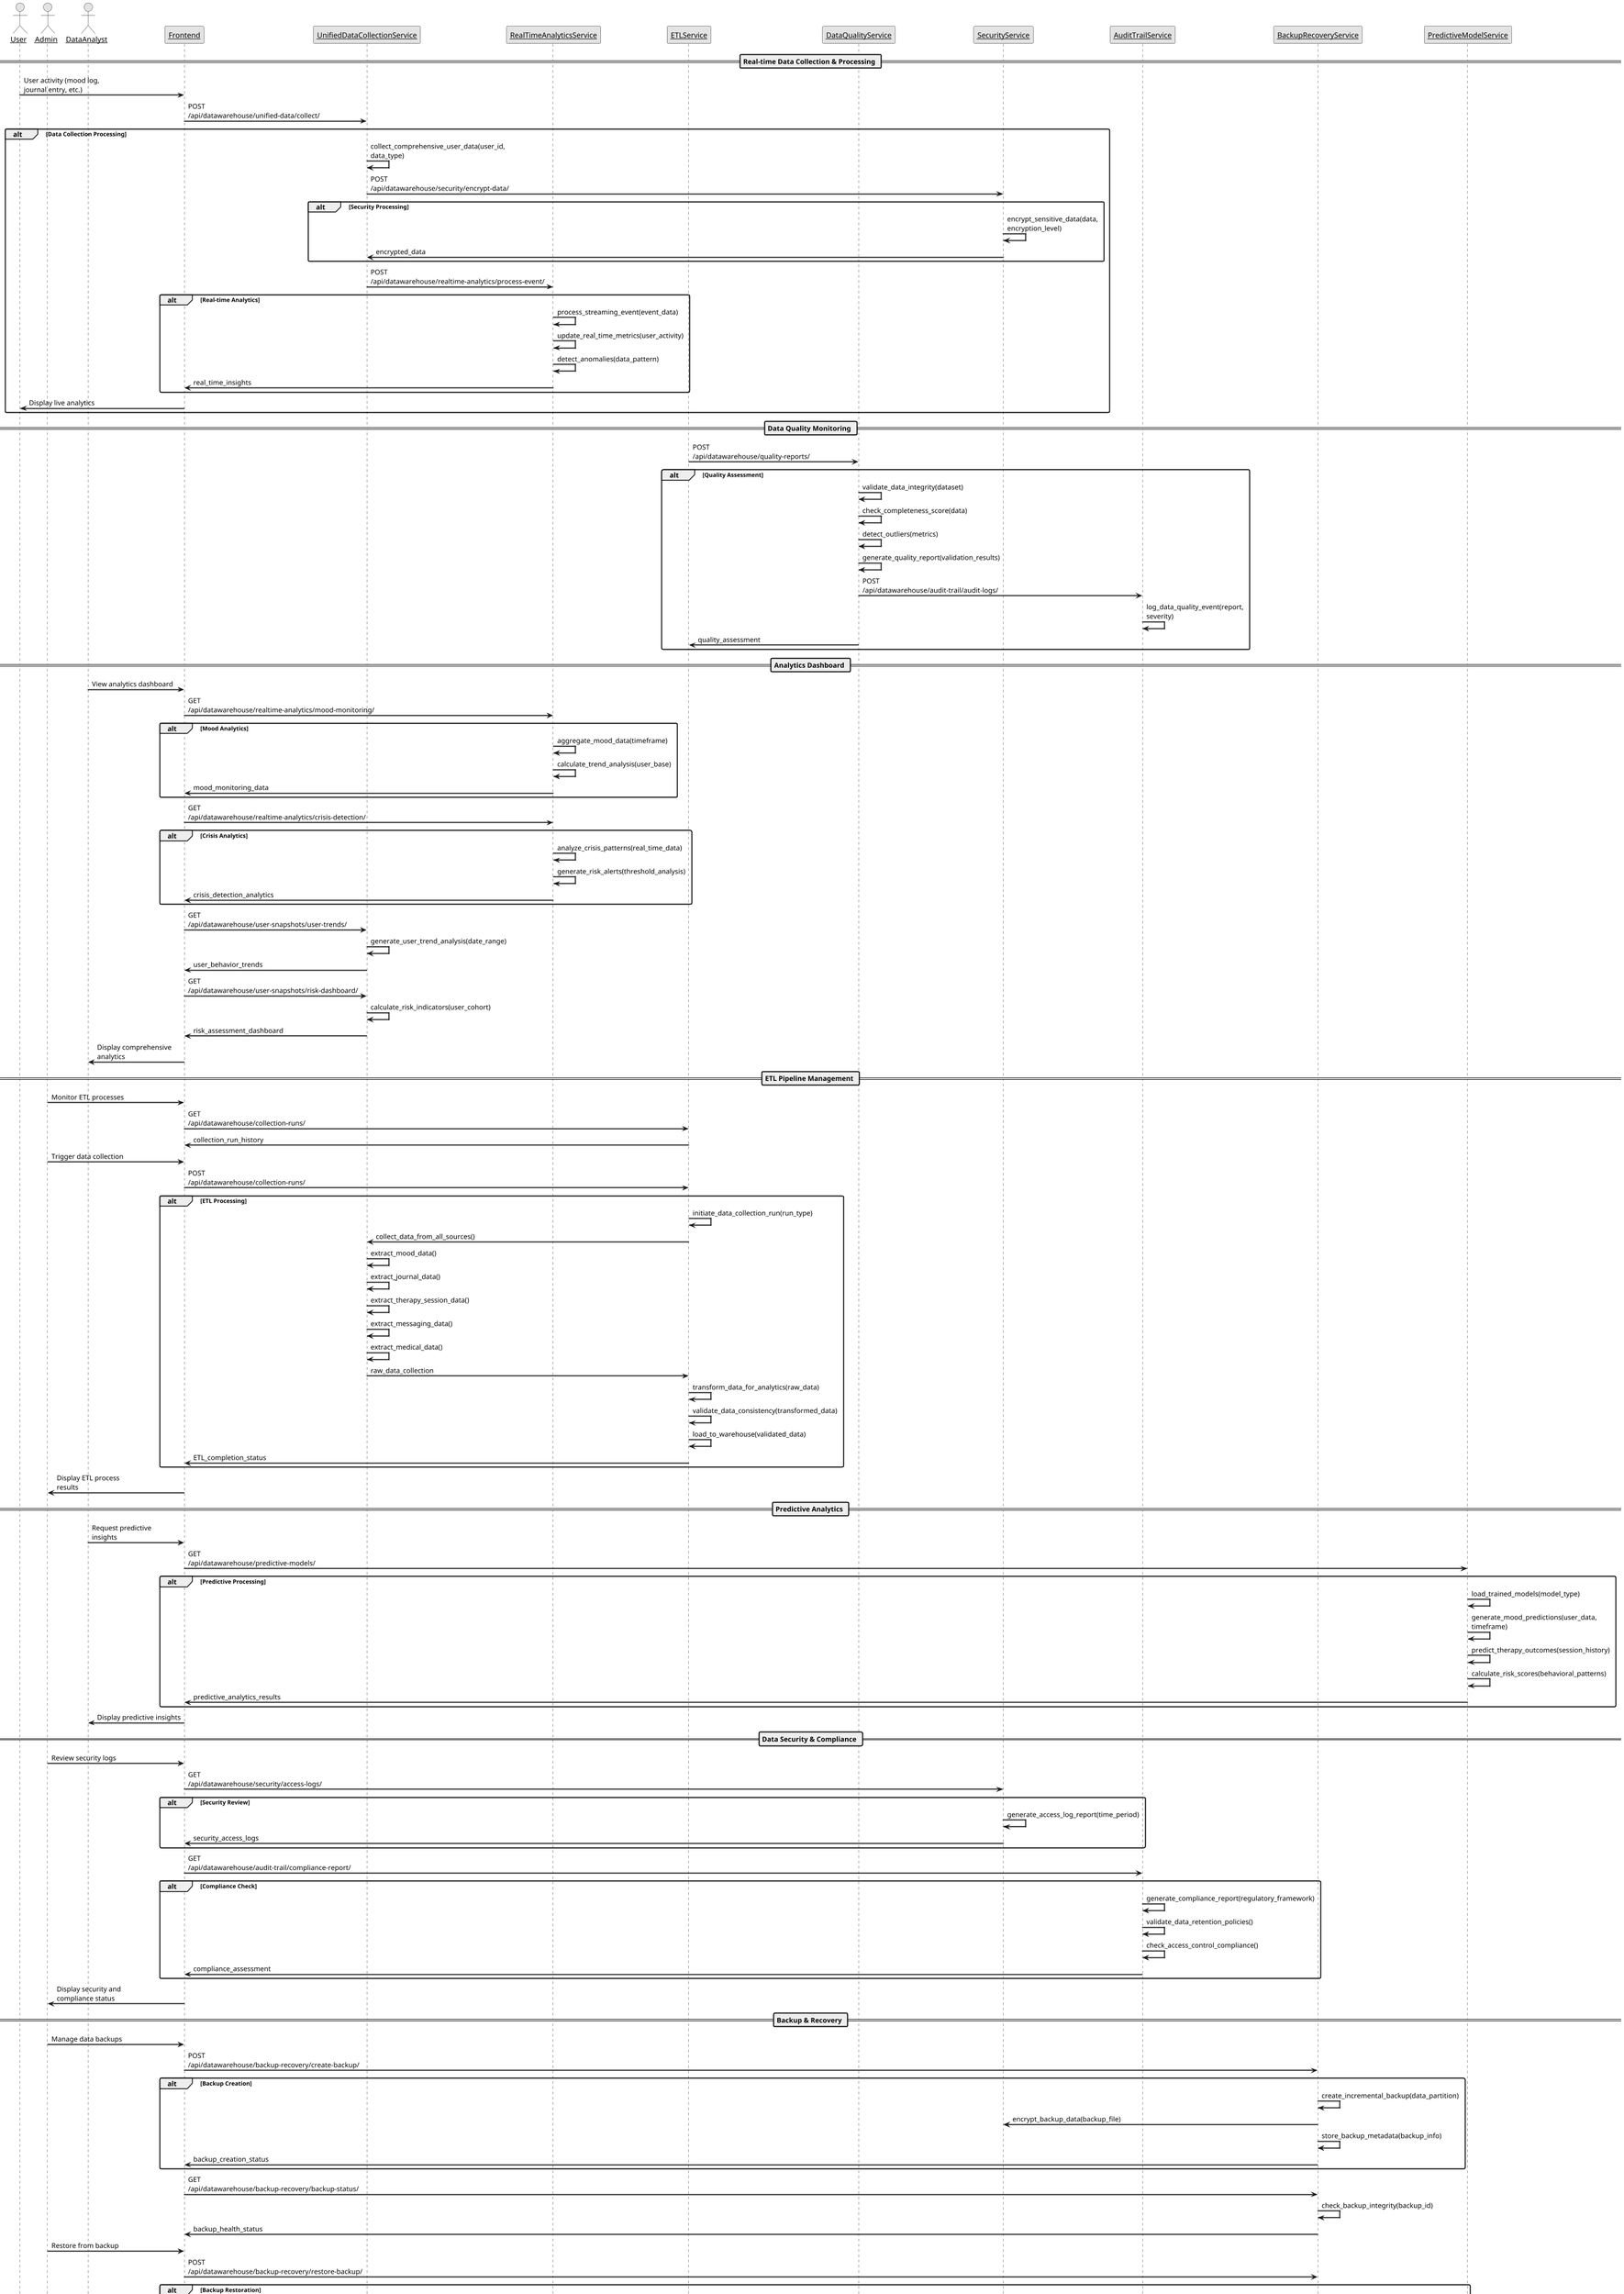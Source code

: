 @startuml Datawarehouse_Sequence_Diagram

skinparam sequenceArrowThickness 2
skinparam roundcorner 5
skinparam maxmessagesize 160
skinparam sequenceParticipant underline
skinparam handwritten false
skinparam monochrome true
skinparam dpi 150
scale 0.6

actor "User" as user
actor "Admin" as admin
actor "DataAnalyst" as analyst
participant "Frontend" as frontend
participant "UnifiedDataCollectionService" as unifiedCollection
participant "RealTimeAnalyticsService" as realtimeAnalytics
participant "ETLService" as etlService
participant "DataQualityService" as qualityService
participant "SecurityService" as securityService
participant "AuditTrailService" as auditService
participant "BackupRecoveryService" as backupService
participant "PredictiveModelService" as predictiveService

== Real-time Data Collection & Processing ==

user -> frontend : User activity (mood log, journal entry, etc.)
frontend -> unifiedCollection : POST /api/datawarehouse/unified-data/collect/

alt Data Collection Processing
    unifiedCollection -> unifiedCollection : collect_comprehensive_user_data(user_id, data_type)
    unifiedCollection -> securityService : POST /api/datawarehouse/security/encrypt-data/
    
    alt Security Processing
        securityService -> securityService : encrypt_sensitive_data(data, encryption_level)
        securityService -> unifiedCollection : encrypted_data
    end
    
    unifiedCollection -> realtimeAnalytics : POST /api/datawarehouse/realtime-analytics/process-event/
    
    alt Real-time Analytics
        realtimeAnalytics -> realtimeAnalytics : process_streaming_event(event_data)
        realtimeAnalytics -> realtimeAnalytics : update_real_time_metrics(user_activity)
        realtimeAnalytics -> realtimeAnalytics : detect_anomalies(data_pattern)
        realtimeAnalytics -> frontend : real_time_insights
    end
    
    frontend -> user : Display live analytics
end

== Data Quality Monitoring ==

etlService -> qualityService : POST /api/datawarehouse/quality-reports/

alt Quality Assessment
    qualityService -> qualityService : validate_data_integrity(dataset)
    qualityService -> qualityService : check_completeness_score(data)
    qualityService -> qualityService : detect_outliers(metrics)
    qualityService -> qualityService : generate_quality_report(validation_results)
    
    qualityService -> auditService : POST /api/datawarehouse/audit-trail/audit-logs/
    auditService -> auditService : log_data_quality_event(report, severity)
    
    qualityService -> etlService : quality_assessment
end

== Analytics Dashboard ==

analyst -> frontend : View analytics dashboard
frontend -> realtimeAnalytics : GET /api/datawarehouse/realtime-analytics/mood-monitoring/

alt Mood Analytics
    realtimeAnalytics -> realtimeAnalytics : aggregate_mood_data(timeframe)
    realtimeAnalytics -> realtimeAnalytics : calculate_trend_analysis(user_base)
    realtimeAnalytics -> frontend : mood_monitoring_data
end

frontend -> realtimeAnalytics : GET /api/datawarehouse/realtime-analytics/crisis-detection/

alt Crisis Analytics
    realtimeAnalytics -> realtimeAnalytics : analyze_crisis_patterns(real_time_data)
    realtimeAnalytics -> realtimeAnalytics : generate_risk_alerts(threshold_analysis)
    realtimeAnalytics -> frontend : crisis_detection_analytics
end

frontend -> unifiedCollection : GET /api/datawarehouse/user-snapshots/user-trends/
unifiedCollection -> unifiedCollection : generate_user_trend_analysis(date_range)
unifiedCollection -> frontend : user_behavior_trends

frontend -> unifiedCollection : GET /api/datawarehouse/user-snapshots/risk-dashboard/
unifiedCollection -> unifiedCollection : calculate_risk_indicators(user_cohort)
unifiedCollection -> frontend : risk_assessment_dashboard

frontend -> analyst : Display comprehensive analytics

== ETL Pipeline Management ==

admin -> frontend : Monitor ETL processes
frontend -> etlService : GET /api/datawarehouse/collection-runs/
etlService -> frontend : collection_run_history

admin -> frontend : Trigger data collection
frontend -> etlService : POST /api/datawarehouse/collection-runs/

alt ETL Processing
    etlService -> etlService : initiate_data_collection_run(run_type)
    etlService -> unifiedCollection : collect_data_from_all_sources()
    
    unifiedCollection -> unifiedCollection : extract_mood_data()
    unifiedCollection -> unifiedCollection : extract_journal_data()
    unifiedCollection -> unifiedCollection : extract_therapy_session_data()
    unifiedCollection -> unifiedCollection : extract_messaging_data()
    unifiedCollection -> unifiedCollection : extract_medical_data()
    unifiedCollection -> etlService : raw_data_collection
    
    etlService -> etlService : transform_data_for_analytics(raw_data)
    etlService -> etlService : validate_data_consistency(transformed_data)
    etlService -> etlService : load_to_warehouse(validated_data)
    etlService -> frontend : ETL_completion_status
end

frontend -> admin : Display ETL process results

== Predictive Analytics ==

analyst -> frontend : Request predictive insights
frontend -> predictiveService : GET /api/datawarehouse/predictive-models/

alt Predictive Processing
    predictiveService -> predictiveService : load_trained_models(model_type)
    predictiveService -> predictiveService : generate_mood_predictions(user_data, timeframe)
    predictiveService -> predictiveService : predict_therapy_outcomes(session_history)
    predictiveService -> predictiveService : calculate_risk_scores(behavioral_patterns)
    predictiveService -> frontend : predictive_analytics_results
end

frontend -> analyst : Display predictive insights

== Data Security & Compliance ==

admin -> frontend : Review security logs
frontend -> securityService : GET /api/datawarehouse/security/access-logs/

alt Security Review
    securityService -> securityService : generate_access_log_report(time_period)
    securityService -> frontend : security_access_logs
end

frontend -> auditService : GET /api/datawarehouse/audit-trail/compliance-report/

alt Compliance Check
    auditService -> auditService : generate_compliance_report(regulatory_framework)
    auditService -> auditService : validate_data_retention_policies()
    auditService -> auditService : check_access_control_compliance()
    auditService -> frontend : compliance_assessment
end

frontend -> admin : Display security and compliance status

== Backup & Recovery ==

admin -> frontend : Manage data backups
frontend -> backupService : POST /api/datawarehouse/backup-recovery/create-backup/

alt Backup Creation
    backupService -> backupService : create_incremental_backup(data_partition)
    backupService -> securityService : encrypt_backup_data(backup_file)
    backupService -> backupService : store_backup_metadata(backup_info)
    backupService -> frontend : backup_creation_status
end

frontend -> backupService : GET /api/datawarehouse/backup-recovery/backup-status/
backupService -> backupService : check_backup_integrity(backup_id)
backupService -> frontend : backup_health_status

admin -> frontend : Restore from backup
frontend -> backupService : POST /api/datawarehouse/backup-recovery/restore-backup/

alt Backup Restoration
    backupService -> backupService : validate_backup_integrity(restore_point)
    backupService -> securityService : decrypt_backup_data(encrypted_backup)
    backupService -> backupService : restore_data_to_warehouse(decrypted_data)
    backupService -> auditService : log_restoration_event(restore_details)
    backupService -> frontend : restoration_completion
end

frontend -> admin : Confirm data restoration

== Data Export & Reporting ==

analyst -> frontend : Export analytics data
frontend -> etlService : GET /api/datawarehouse/export/user-data/?format=csv&date_range=30d

alt Data Export
    etlService -> securityService : mask_sensitive_data(export_data)
    etlService -> etlService : format_export_data(data, export_format)
    etlService -> frontend : downloadable_export_file
end

frontend -> analyst : Provide data export

admin -> frontend : Generate system summary
frontend -> etlService : GET /api/datawarehouse/export/system-summary/

alt System Summary
    etlService -> etlService : aggregate_system_metrics(comprehensive_report)
    etlService -> qualityService : include_data_quality_metrics()
    etlService -> realtimeAnalytics : include_performance_analytics()
    etlService -> frontend : system_summary_report
end

frontend -> admin : Display comprehensive system overview

== Health Monitoring ==

user -> frontend : Check system health
frontend -> realtimeAnalytics : GET /api/datawarehouse/health/

alt Health Check
    realtimeAnalytics -> realtimeAnalytics : check_system_performance()
    realtimeAnalytics -> realtimeAnalytics : validate_service_availability()
    realtimeAnalytics -> realtimeAnalytics : monitor_resource_usage()
    realtimeAnalytics -> frontend : system_health_metrics
end

frontend -> user : Display system status

alt Request Failed
    frontend -> user : Display error "Request failed"
end
@enduml
